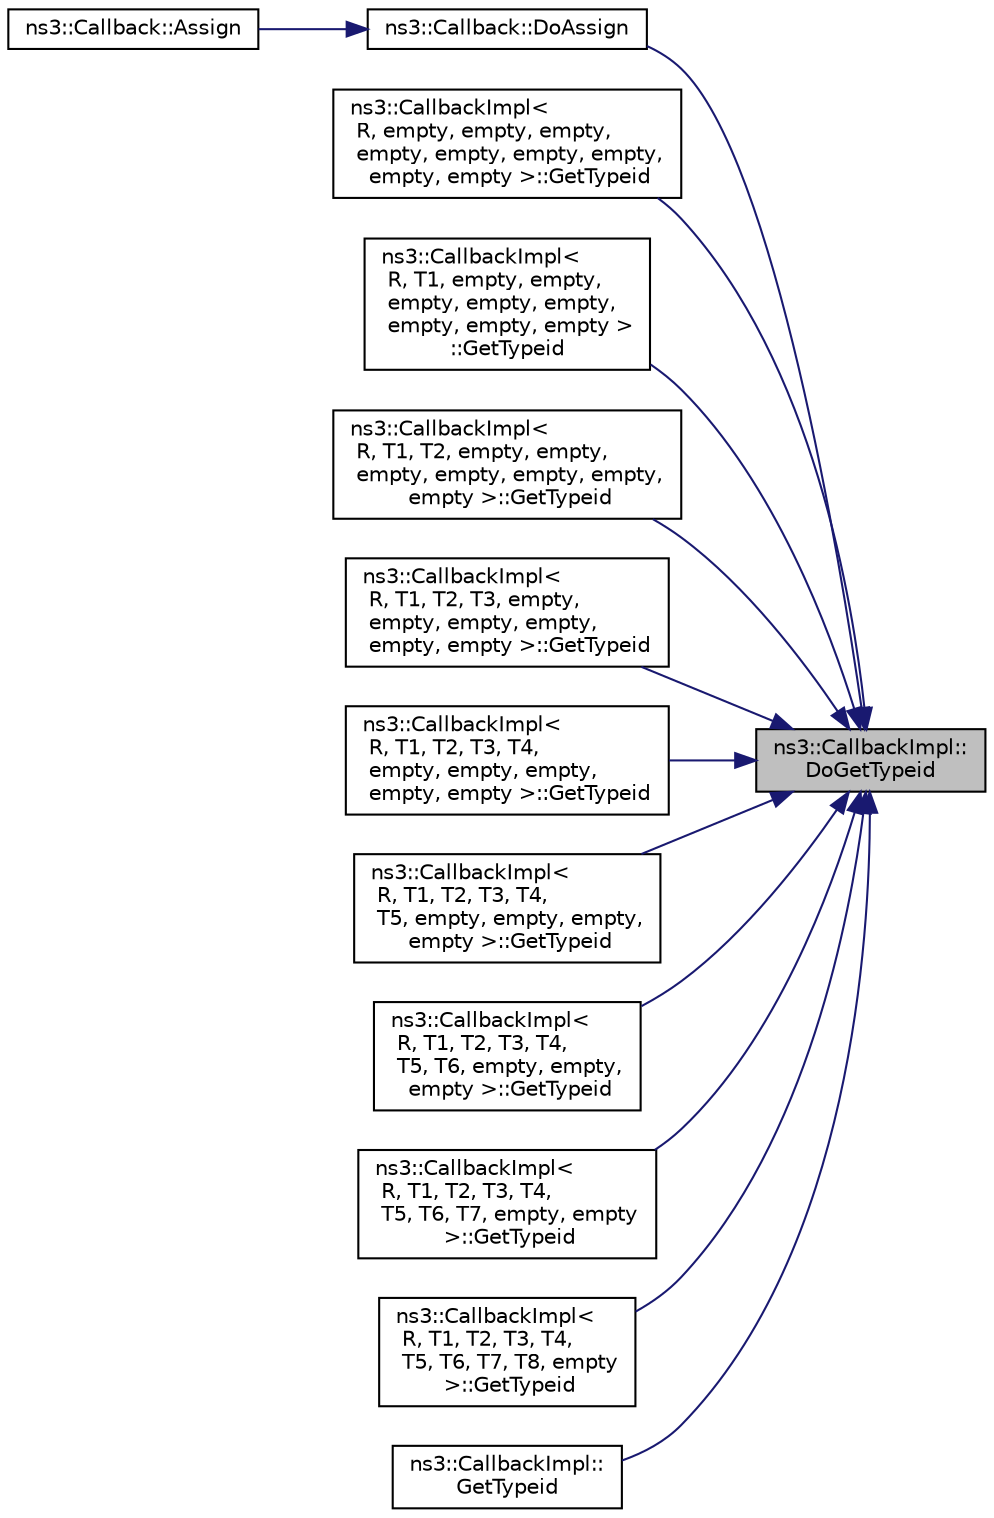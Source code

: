 digraph "ns3::CallbackImpl::DoGetTypeid"
{
 // LATEX_PDF_SIZE
  edge [fontname="Helvetica",fontsize="10",labelfontname="Helvetica",labelfontsize="10"];
  node [fontname="Helvetica",fontsize="10",shape=record];
  rankdir="RL";
  Node1 [label="ns3::CallbackImpl::\lDoGetTypeid",height=0.2,width=0.4,color="black", fillcolor="grey75", style="filled", fontcolor="black",tooltip="Get the name of this object type."];
  Node1 -> Node2 [dir="back",color="midnightblue",fontsize="10",style="solid",fontname="Helvetica"];
  Node2 [label="ns3::Callback::DoAssign",height=0.2,width=0.4,color="black", fillcolor="white", style="filled",URL="$classns3_1_1_callback.html#a40b31032b5be1b88707232eef0243520",tooltip="Adopt the other's implementation, if type compatible."];
  Node2 -> Node3 [dir="back",color="midnightblue",fontsize="10",style="solid",fontname="Helvetica"];
  Node3 [label="ns3::Callback::Assign",height=0.2,width=0.4,color="black", fillcolor="white", style="filled",URL="$classns3_1_1_callback.html#a246f8949a1392269d4c1a85c24b85f97",tooltip="Adopt the other's implementation, if type compatible."];
  Node1 -> Node4 [dir="back",color="midnightblue",fontsize="10",style="solid",fontname="Helvetica"];
  Node4 [label="ns3::CallbackImpl\<\l R, empty, empty, empty,\l empty, empty, empty, empty,\l empty, empty \>::GetTypeid",height=0.2,width=0.4,color="black", fillcolor="white", style="filled",URL="$classns3_1_1_callback_impl_3_01_r_00_01empty_00_01empty_00_01empty_00_01empty_00_01empty_00_01em78b93e3faf72d83b1027032a45ffb8a1.html#a0c5d73954670e97e0fa0b2a2b73b7ee7",tooltip="Get the name of this object type."];
  Node1 -> Node5 [dir="back",color="midnightblue",fontsize="10",style="solid",fontname="Helvetica"];
  Node5 [label="ns3::CallbackImpl\<\l R, T1, empty, empty,\l empty, empty, empty,\l empty, empty, empty \>\l::GetTypeid",height=0.2,width=0.4,color="black", fillcolor="white", style="filled",URL="$classns3_1_1_callback_impl_3_01_r_00_01_t1_00_01empty_00_01empty_00_01empty_00_01empty_00_01empt255038a05702adf5ddc93a472d342950.html#ab44efe07eafe862cd8f26e579fba4239",tooltip="Get the name of this object type."];
  Node1 -> Node6 [dir="back",color="midnightblue",fontsize="10",style="solid",fontname="Helvetica"];
  Node6 [label="ns3::CallbackImpl\<\l R, T1, T2, empty, empty,\l empty, empty, empty, empty,\l empty \>::GetTypeid",height=0.2,width=0.4,color="black", fillcolor="white", style="filled",URL="$classns3_1_1_callback_impl_3_01_r_00_01_t1_00_01_t2_00_01empty_00_01empty_00_01empty_00_01empty_9eabeb7203ccb75dd139998dd51570cf.html#aa0968a7293345886c09037a9c12bda52",tooltip="Get the name of this object type."];
  Node1 -> Node7 [dir="back",color="midnightblue",fontsize="10",style="solid",fontname="Helvetica"];
  Node7 [label="ns3::CallbackImpl\<\l R, T1, T2, T3, empty,\l empty, empty, empty,\l empty, empty \>::GetTypeid",height=0.2,width=0.4,color="black", fillcolor="white", style="filled",URL="$classns3_1_1_callback_impl_3_01_r_00_01_t1_00_01_t2_00_01_t3_00_01empty_00_01empty_00_01empty_0011bea1c23ac765b739609f5002cd74ad.html#a555bb44ffe5b08918c3d3df97ca6faeb",tooltip="Get the name of this object type."];
  Node1 -> Node8 [dir="back",color="midnightblue",fontsize="10",style="solid",fontname="Helvetica"];
  Node8 [label="ns3::CallbackImpl\<\l R, T1, T2, T3, T4,\l empty, empty, empty,\l empty, empty \>::GetTypeid",height=0.2,width=0.4,color="black", fillcolor="white", style="filled",URL="$classns3_1_1_callback_impl_3_01_r_00_01_t1_00_01_t2_00_01_t3_00_01_t4_00_01empty_00_01empty_00_03c30a8ee012171dc41d2259423d36332.html#a99a91cdadcbdac7265789cabe0c94918",tooltip="Get the name of this object type."];
  Node1 -> Node9 [dir="back",color="midnightblue",fontsize="10",style="solid",fontname="Helvetica"];
  Node9 [label="ns3::CallbackImpl\<\l R, T1, T2, T3, T4,\l T5, empty, empty, empty,\l empty \>::GetTypeid",height=0.2,width=0.4,color="black", fillcolor="white", style="filled",URL="$classns3_1_1_callback_impl_3_01_r_00_01_t1_00_01_t2_00_01_t3_00_01_t4_00_01_t5_00_01empty_00_01empty_00_01empty_00_01empty_01_4.html#a53eb0603361a8dd3dc205a7ff4f6cf7d",tooltip="Get the name of this object type."];
  Node1 -> Node10 [dir="back",color="midnightblue",fontsize="10",style="solid",fontname="Helvetica"];
  Node10 [label="ns3::CallbackImpl\<\l R, T1, T2, T3, T4,\l T5, T6, empty, empty,\l empty \>::GetTypeid",height=0.2,width=0.4,color="black", fillcolor="white", style="filled",URL="$classns3_1_1_callback_impl_3_01_r_00_01_t1_00_01_t2_00_01_t3_00_01_t4_00_01_t5_00_01_t6_00_01empty_00_01empty_00_01empty_01_4.html#a2305055924368858eca87ca43a0df1af",tooltip="Get the name of this object type."];
  Node1 -> Node11 [dir="back",color="midnightblue",fontsize="10",style="solid",fontname="Helvetica"];
  Node11 [label="ns3::CallbackImpl\<\l R, T1, T2, T3, T4,\l T5, T6, T7, empty, empty\l \>::GetTypeid",height=0.2,width=0.4,color="black", fillcolor="white", style="filled",URL="$classns3_1_1_callback_impl_3_01_r_00_01_t1_00_01_t2_00_01_t3_00_01_t4_00_01_t5_00_01_t6_00_01_t7_00_01empty_00_01empty_01_4.html#abc6c63b237b28caa3d47afbad37cf7cb",tooltip="Get the name of this object type."];
  Node1 -> Node12 [dir="back",color="midnightblue",fontsize="10",style="solid",fontname="Helvetica"];
  Node12 [label="ns3::CallbackImpl\<\l R, T1, T2, T3, T4,\l T5, T6, T7, T8, empty\l \>::GetTypeid",height=0.2,width=0.4,color="black", fillcolor="white", style="filled",URL="$classns3_1_1_callback_impl_3_01_r_00_01_t1_00_01_t2_00_01_t3_00_01_t4_00_01_t5_00_01_t6_00_01_t7_00_01_t8_00_01empty_01_4.html#a71ed42823c6e53de98e23f6a07d403f1",tooltip="Get the name of this object type."];
  Node1 -> Node13 [dir="back",color="midnightblue",fontsize="10",style="solid",fontname="Helvetica"];
  Node13 [label="ns3::CallbackImpl::\lGetTypeid",height=0.2,width=0.4,color="black", fillcolor="white", style="filled",URL="$classns3_1_1_callback_impl.html#a4884cd493868a393612401cea3665267",tooltip="Get the name of this object type."];
}
